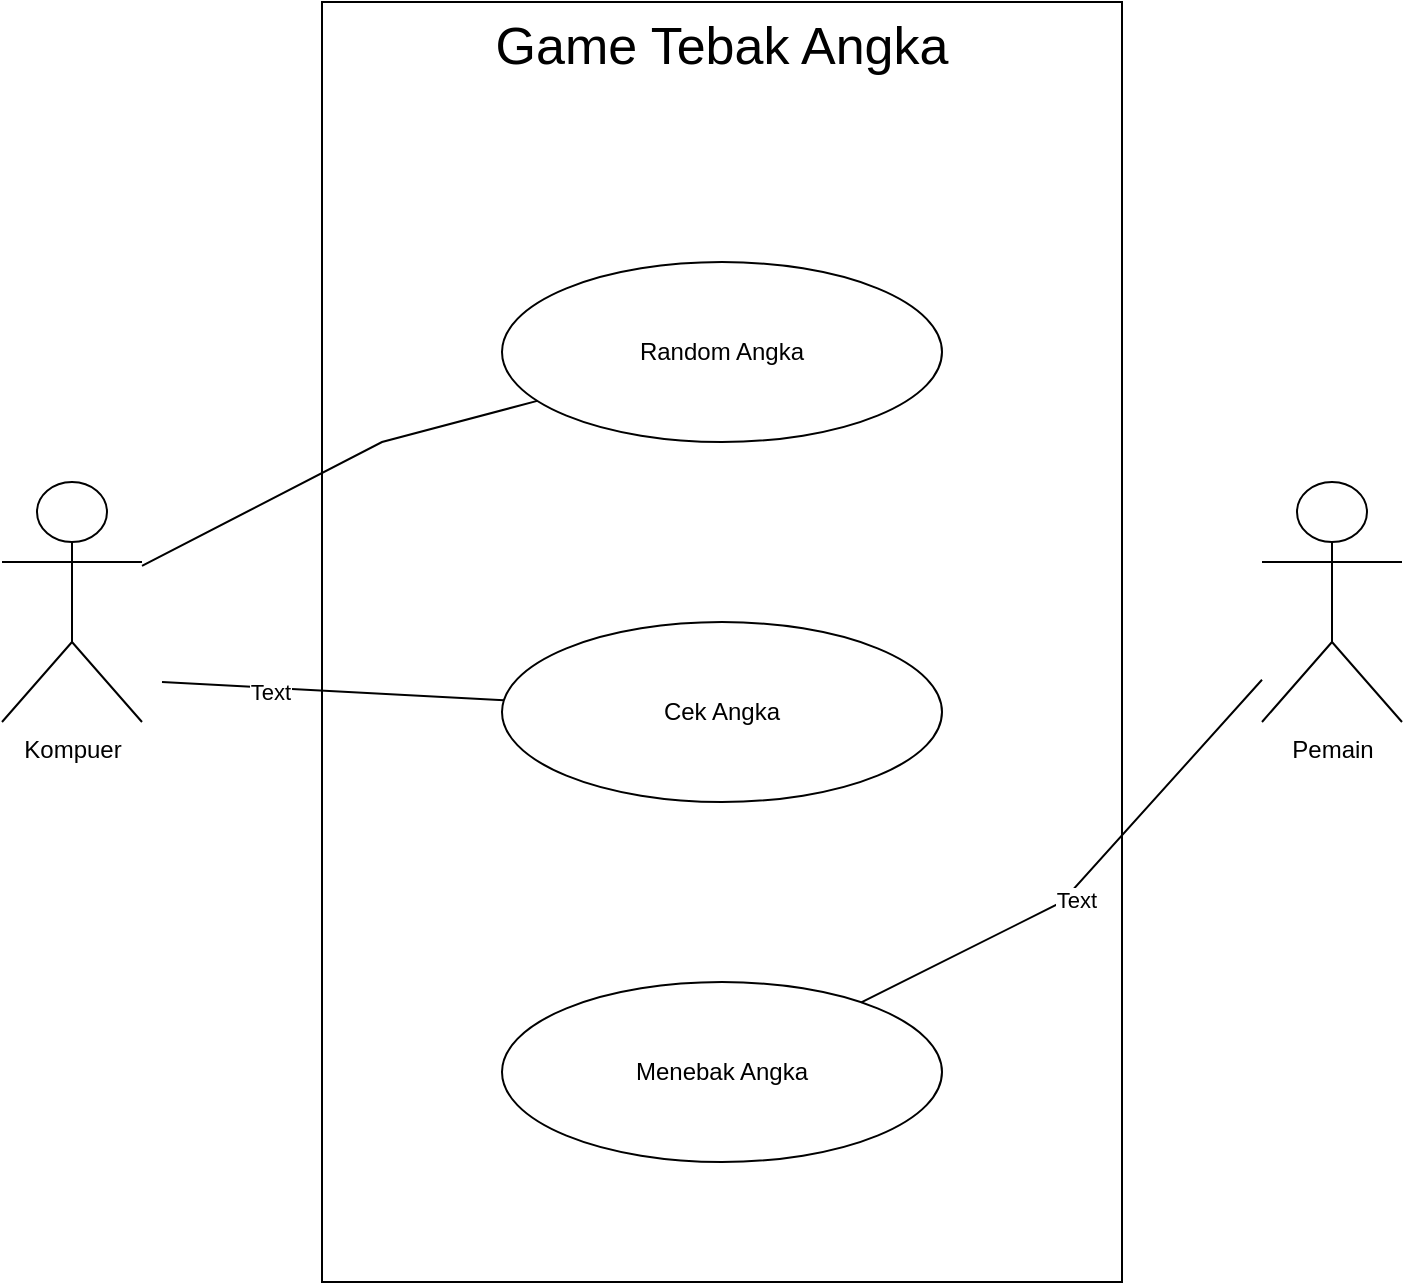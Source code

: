 <mxfile version="21.6.9" type="github">
  <diagram name="Page-1" id="XUQZVEk7m2H_hJ3OW1id">
    <mxGraphModel dx="1193" dy="763" grid="1" gridSize="10" guides="1" tooltips="1" connect="1" arrows="1" fold="1" page="1" pageScale="1" pageWidth="850" pageHeight="1100" math="0" shadow="0">
      <root>
        <mxCell id="0" />
        <mxCell id="1" parent="0" />
        <mxCell id="R0qfGBUCgMk41F5xZnNS-2" value="&lt;font style=&quot;font-size: 26px;&quot;&gt;Game Tebak Angka&lt;/font&gt;" style="rounded=0;whiteSpace=wrap;html=1;verticalAlign=top;" vertex="1" parent="1">
          <mxGeometry x="240" y="200" width="400" height="640" as="geometry" />
        </mxCell>
        <mxCell id="R0qfGBUCgMk41F5xZnNS-5" value="Pemain" style="shape=umlActor;verticalLabelPosition=bottom;verticalAlign=top;html=1;outlineConnect=0;" vertex="1" parent="1">
          <mxGeometry x="710" y="440" width="70" height="120" as="geometry" />
        </mxCell>
        <mxCell id="R0qfGBUCgMk41F5xZnNS-6" value="Random Angka" style="ellipse;whiteSpace=wrap;html=1;" vertex="1" parent="1">
          <mxGeometry x="330" y="330" width="220" height="90" as="geometry" />
        </mxCell>
        <mxCell id="R0qfGBUCgMk41F5xZnNS-7" value="Cek Angka" style="ellipse;whiteSpace=wrap;html=1;" vertex="1" parent="1">
          <mxGeometry x="330" y="510" width="220" height="90" as="geometry" />
        </mxCell>
        <mxCell id="R0qfGBUCgMk41F5xZnNS-8" value="Menebak Angka" style="ellipse;whiteSpace=wrap;html=1;" vertex="1" parent="1">
          <mxGeometry x="330" y="690" width="220" height="90" as="geometry" />
        </mxCell>
        <mxCell id="R0qfGBUCgMk41F5xZnNS-23" value="Kompuer" style="shape=umlActor;verticalLabelPosition=bottom;verticalAlign=top;html=1;outlineConnect=0;" vertex="1" parent="1">
          <mxGeometry x="80" y="440" width="70" height="120" as="geometry" />
        </mxCell>
        <mxCell id="R0qfGBUCgMk41F5xZnNS-25" value="" style="endArrow=none;html=1;rounded=0;" edge="1" parent="1" target="R0qfGBUCgMk41F5xZnNS-7">
          <mxGeometry width="50" height="50" relative="1" as="geometry">
            <mxPoint x="160" y="540" as="sourcePoint" />
            <mxPoint x="560" y="490" as="targetPoint" />
          </mxGeometry>
        </mxCell>
        <mxCell id="R0qfGBUCgMk41F5xZnNS-26" value="Text" style="edgeLabel;html=1;align=center;verticalAlign=middle;resizable=0;points=[];" vertex="1" connectable="0" parent="R0qfGBUCgMk41F5xZnNS-25">
          <mxGeometry x="-0.367" y="-2" relative="1" as="geometry">
            <mxPoint as="offset" />
          </mxGeometry>
        </mxCell>
        <mxCell id="R0qfGBUCgMk41F5xZnNS-27" value="" style="endArrow=none;html=1;rounded=0;" edge="1" parent="1" source="R0qfGBUCgMk41F5xZnNS-23" target="R0qfGBUCgMk41F5xZnNS-6">
          <mxGeometry width="50" height="50" relative="1" as="geometry">
            <mxPoint x="510" y="640" as="sourcePoint" />
            <mxPoint x="560" y="590" as="targetPoint" />
            <Array as="points">
              <mxPoint x="270" y="420" />
            </Array>
          </mxGeometry>
        </mxCell>
        <mxCell id="R0qfGBUCgMk41F5xZnNS-28" value="" style="endArrow=none;html=1;rounded=0;" edge="1" parent="1" source="R0qfGBUCgMk41F5xZnNS-8" target="R0qfGBUCgMk41F5xZnNS-5">
          <mxGeometry width="50" height="50" relative="1" as="geometry">
            <mxPoint x="510" y="640" as="sourcePoint" />
            <mxPoint x="560" y="590" as="targetPoint" />
            <Array as="points">
              <mxPoint x="610" y="650" />
            </Array>
          </mxGeometry>
        </mxCell>
        <mxCell id="R0qfGBUCgMk41F5xZnNS-29" value="Text" style="edgeLabel;html=1;align=center;verticalAlign=middle;resizable=0;points=[];" vertex="1" connectable="0" parent="R0qfGBUCgMk41F5xZnNS-28">
          <mxGeometry x="-0.097" y="-4" relative="1" as="geometry">
            <mxPoint as="offset" />
          </mxGeometry>
        </mxCell>
      </root>
    </mxGraphModel>
  </diagram>
</mxfile>
